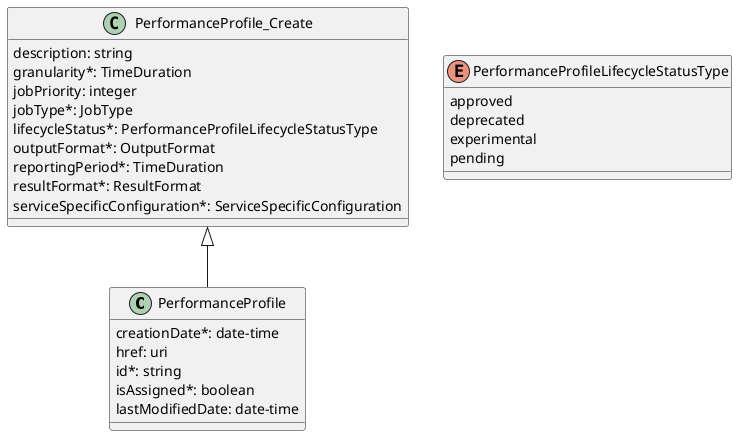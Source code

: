 @startuml performanceProfileModel

class PerformanceProfile {

    creationDate*: date-time
    href: uri
    id*: string
    isAssigned*: boolean
    lastModifiedDate: date-time
}

PerformanceProfile_Create <|-- PerformanceProfile

class PerformanceProfile_Create {

    description: string
    granularity*: TimeDuration
    jobPriority: integer
    jobType*: JobType
    lifecycleStatus*: PerformanceProfileLifecycleStatusType
    outputFormat*: OutputFormat
    reportingPeriod*: TimeDuration
    resultFormat*: ResultFormat
    serviceSpecificConfiguration*: ServiceSpecificConfiguration
}

enum PerformanceProfileLifecycleStatusType {

    approved
    deprecated
    experimental
    pending
}

@enduml